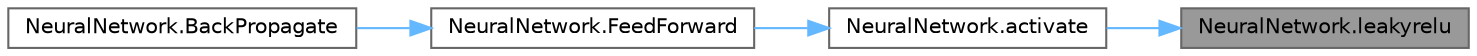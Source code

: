 digraph "NeuralNetwork.leakyrelu"
{
 // LATEX_PDF_SIZE
  bgcolor="transparent";
  edge [fontname=Helvetica,fontsize=10,labelfontname=Helvetica,labelfontsize=10];
  node [fontname=Helvetica,fontsize=10,shape=box,height=0.2,width=0.4];
  rankdir="RL";
  Node1 [label="NeuralNetwork.leakyrelu",height=0.2,width=0.4,color="gray40", fillcolor="grey60", style="filled", fontcolor="black",tooltip=" "];
  Node1 -> Node2 [dir="back",color="steelblue1",style="solid"];
  Node2 [label="NeuralNetwork.activate",height=0.2,width=0.4,color="grey40", fillcolor="white", style="filled",URL="$class_neural_network.html#ab75f7019c882965d1a3361a10936a039",tooltip=" "];
  Node2 -> Node3 [dir="back",color="steelblue1",style="solid"];
  Node3 [label="NeuralNetwork.FeedForward",height=0.2,width=0.4,color="grey40", fillcolor="white", style="filled",URL="$class_neural_network.html#a6af00bb964b378d647ade509c0d09fc4",tooltip=" "];
  Node3 -> Node4 [dir="back",color="steelblue1",style="solid"];
  Node4 [label="NeuralNetwork.BackPropagate",height=0.2,width=0.4,color="grey40", fillcolor="white", style="filled",URL="$class_neural_network.html#a0848cf60f63eb03cff313c6b48edbeae",tooltip=" "];
}
